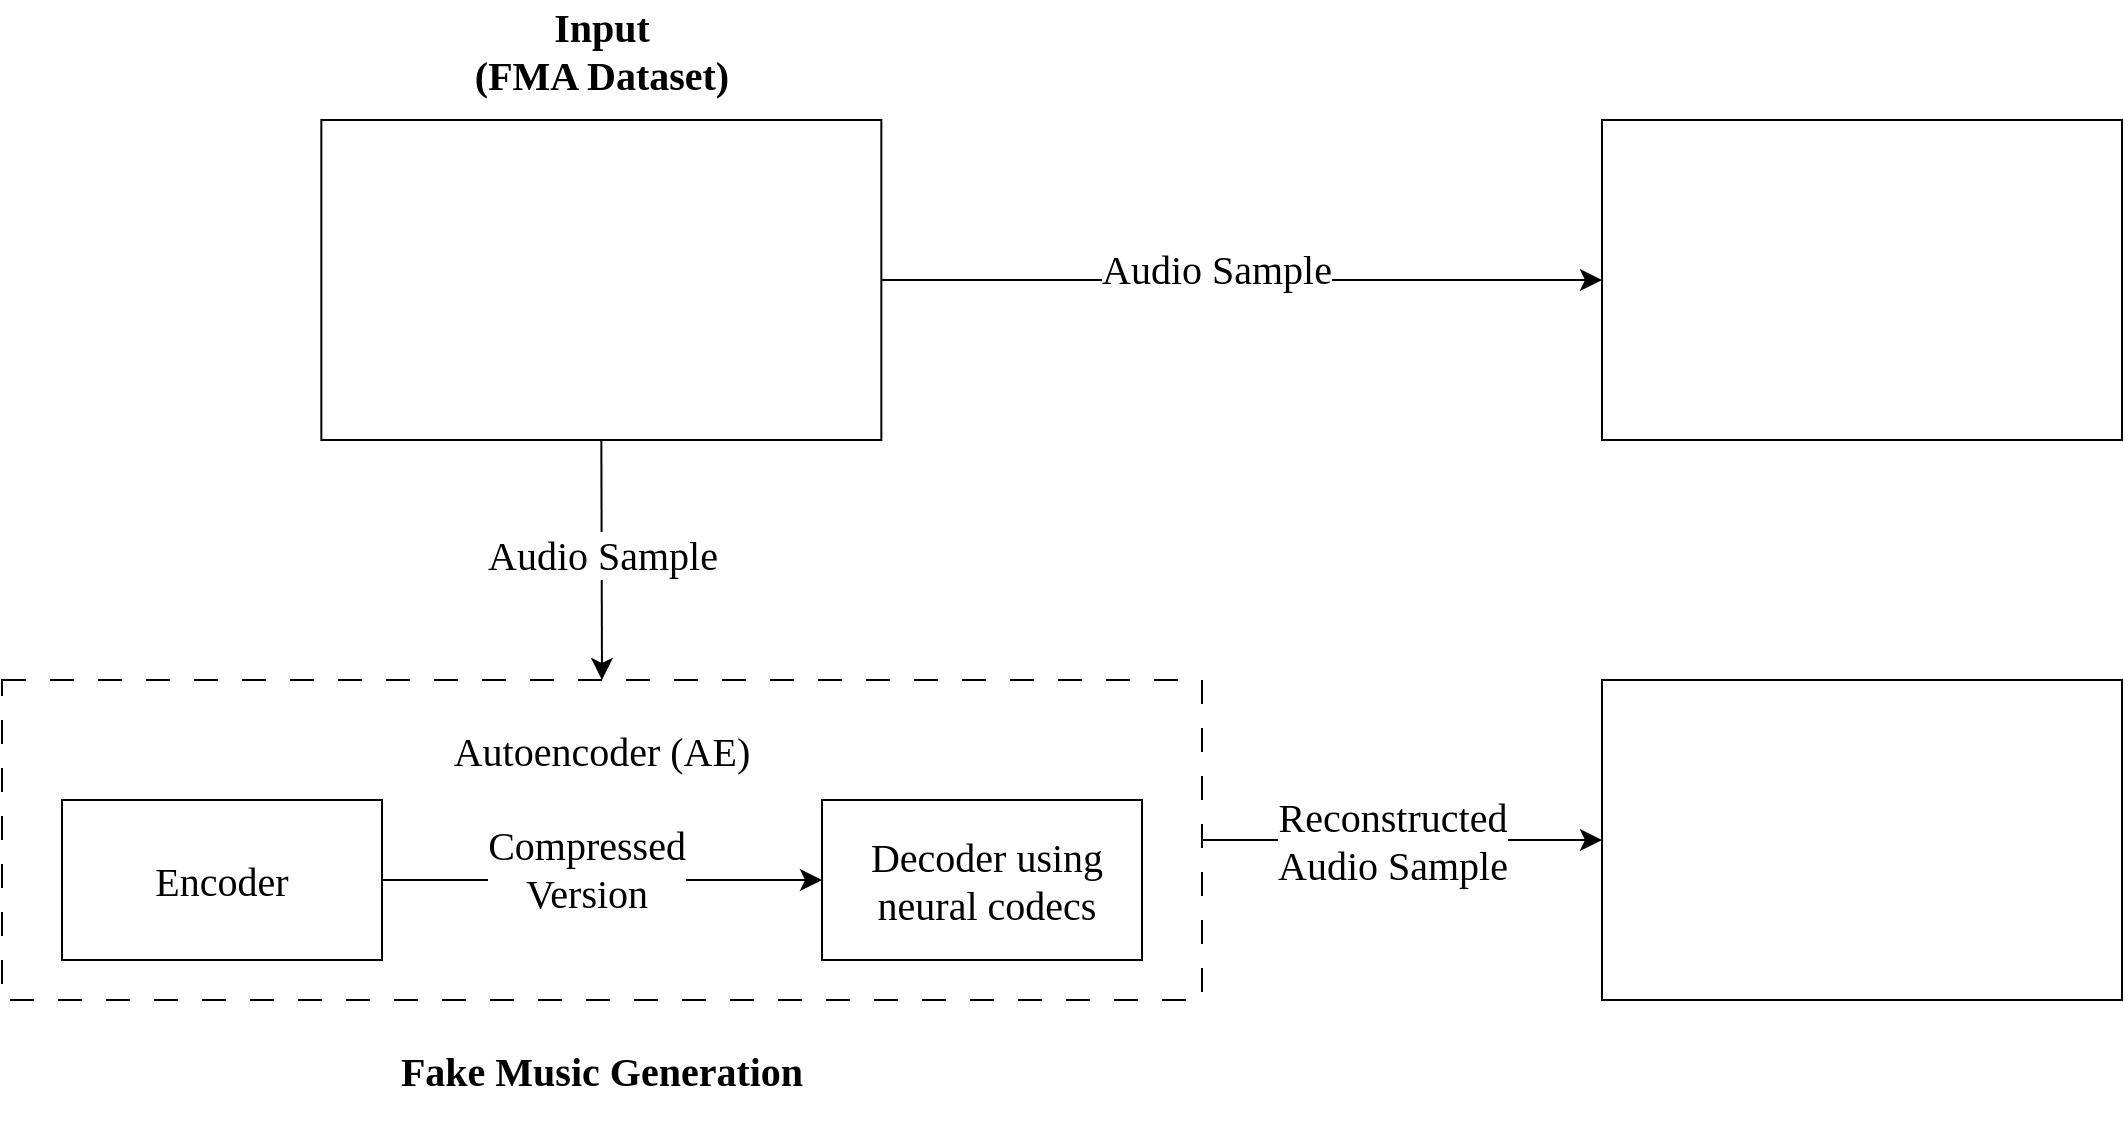 <mxfile version="26.2.15">
  <diagram id="C5RBs43oDa-KdzZeNtuy" name="Page-1">
    <mxGraphModel dx="1831" dy="1172" grid="1" gridSize="10" guides="1" tooltips="1" connect="1" arrows="1" fold="1" page="1" pageScale="1" pageWidth="827" pageHeight="1169" math="0" shadow="0">
      <root>
        <mxCell id="WIyWlLk6GJQsqaUBKTNV-0" />
        <mxCell id="WIyWlLk6GJQsqaUBKTNV-1" parent="WIyWlLk6GJQsqaUBKTNV-0" />
        <mxCell id="qz6CIZYonVushC8HXPEA-3" value="" style="rounded=0;whiteSpace=wrap;html=1;" vertex="1" parent="WIyWlLk6GJQsqaUBKTNV-1">
          <mxGeometry x="119.67" y="480" width="280" height="160" as="geometry" />
        </mxCell>
        <mxCell id="qz6CIZYonVushC8HXPEA-0" value="" style="shape=image;verticalLabelPosition=bottom;labelBackgroundColor=default;verticalAlign=top;aspect=fixed;imageAspect=0;image=https://pages.uoregon.edu/emi/animationFiles/nonFlash/8_3/images/high.png;" vertex="1" parent="WIyWlLk6GJQsqaUBKTNV-1">
          <mxGeometry x="140" y="505" width="239.35" height="110" as="geometry" />
        </mxCell>
        <mxCell id="qz6CIZYonVushC8HXPEA-1" value="Input&lt;br&gt;(FMA Dataset)" style="text;html=1;align=center;verticalAlign=middle;whiteSpace=wrap;rounded=0;fontFamily=Times New Roman;fontSize=20;rotation=0;fontStyle=1" vertex="1" parent="WIyWlLk6GJQsqaUBKTNV-1">
          <mxGeometry x="194.67" y="420" width="130" height="50" as="geometry" />
        </mxCell>
        <mxCell id="qz6CIZYonVushC8HXPEA-4" value="" style="rounded=0;whiteSpace=wrap;html=1;" vertex="1" parent="WIyWlLk6GJQsqaUBKTNV-1">
          <mxGeometry x="760" y="480" width="260" height="160" as="geometry" />
        </mxCell>
        <mxCell id="qz6CIZYonVushC8HXPEA-5" value="" style="rounded=0;whiteSpace=wrap;html=1;dashed=1;dashPattern=12 12;" vertex="1" parent="WIyWlLk6GJQsqaUBKTNV-1">
          <mxGeometry x="-40" y="760" width="600" height="160" as="geometry" />
        </mxCell>
        <mxCell id="qz6CIZYonVushC8HXPEA-6" value="" style="endArrow=classic;html=1;rounded=0;fontSize=12;startSize=8;endSize=8;curved=1;exitX=1;exitY=0.5;exitDx=0;exitDy=0;entryX=0;entryY=0.5;entryDx=0;entryDy=0;" edge="1" parent="WIyWlLk6GJQsqaUBKTNV-1" source="qz6CIZYonVushC8HXPEA-3" target="qz6CIZYonVushC8HXPEA-4">
          <mxGeometry width="50" height="50" relative="1" as="geometry">
            <mxPoint x="519.67" y="510" as="sourcePoint" />
            <mxPoint x="569.67" y="460" as="targetPoint" />
          </mxGeometry>
        </mxCell>
        <mxCell id="qz6CIZYonVushC8HXPEA-8" value="&lt;font style=&quot;font-size: 20px;&quot; face=&quot;Times New Roman&quot;&gt;Audio Sample&lt;/font&gt;" style="edgeLabel;html=1;align=center;verticalAlign=middle;resizable=0;points=[];fontSize=12;" vertex="1" connectable="0" parent="qz6CIZYonVushC8HXPEA-6">
          <mxGeometry x="-0.067" y="6" relative="1" as="geometry">
            <mxPoint x="-1" as="offset" />
          </mxGeometry>
        </mxCell>
        <mxCell id="qz6CIZYonVushC8HXPEA-7" value="" style="endArrow=classic;html=1;rounded=0;fontSize=12;startSize=8;endSize=8;curved=1;exitX=0.5;exitY=1;exitDx=0;exitDy=0;entryX=0.5;entryY=0;entryDx=0;entryDy=0;" edge="1" parent="WIyWlLk6GJQsqaUBKTNV-1" source="qz6CIZYonVushC8HXPEA-3" target="qz6CIZYonVushC8HXPEA-5">
          <mxGeometry width="50" height="50" relative="1" as="geometry">
            <mxPoint x="269.67" y="490" as="sourcePoint" />
            <mxPoint x="260" y="760" as="targetPoint" />
          </mxGeometry>
        </mxCell>
        <mxCell id="qz6CIZYonVushC8HXPEA-9" value="&lt;font style=&quot;font-size: 20px;&quot; face=&quot;Times New Roman&quot;&gt;Audio Sample&lt;/font&gt;" style="edgeLabel;html=1;align=center;verticalAlign=middle;resizable=0;points=[];fontSize=12;" vertex="1" connectable="0" parent="qz6CIZYonVushC8HXPEA-7">
          <mxGeometry x="-0.051" relative="1" as="geometry">
            <mxPoint as="offset" />
          </mxGeometry>
        </mxCell>
        <mxCell id="qz6CIZYonVushC8HXPEA-12" value="" style="rounded=0;whiteSpace=wrap;html=1;" vertex="1" parent="WIyWlLk6GJQsqaUBKTNV-1">
          <mxGeometry x="-10.0" y="820" width="160" height="80" as="geometry" />
        </mxCell>
        <mxCell id="qz6CIZYonVushC8HXPEA-13" value="" style="rounded=0;whiteSpace=wrap;html=1;" vertex="1" parent="WIyWlLk6GJQsqaUBKTNV-1">
          <mxGeometry x="370" y="820" width="160" height="80" as="geometry" />
        </mxCell>
        <mxCell id="qz6CIZYonVushC8HXPEA-14" value="Fake Music Generation" style="text;html=1;align=center;verticalAlign=middle;whiteSpace=wrap;rounded=0;fontFamily=Times New Roman;fontSize=20;rotation=0;fontStyle=1" vertex="1" parent="WIyWlLk6GJQsqaUBKTNV-1">
          <mxGeometry x="154.67" y="930" width="210" height="50" as="geometry" />
        </mxCell>
        <mxCell id="qz6CIZYonVushC8HXPEA-15" value="Encoder" style="text;html=1;align=center;verticalAlign=middle;whiteSpace=wrap;rounded=0;fontFamily=Times New Roman;fontSize=20;rotation=0;" vertex="1" parent="WIyWlLk6GJQsqaUBKTNV-1">
          <mxGeometry x="15.0" y="840" width="110" height="40" as="geometry" />
        </mxCell>
        <mxCell id="qz6CIZYonVushC8HXPEA-16" value="Decoder using neural codecs" style="text;html=1;align=center;verticalAlign=middle;whiteSpace=wrap;rounded=0;fontFamily=Times New Roman;fontSize=20;rotation=0;" vertex="1" parent="WIyWlLk6GJQsqaUBKTNV-1">
          <mxGeometry x="389.67" y="840" width="125" height="40" as="geometry" />
        </mxCell>
        <mxCell id="qz6CIZYonVushC8HXPEA-17" value="" style="endArrow=classic;html=1;rounded=0;fontSize=12;startSize=8;endSize=8;curved=1;exitX=1;exitY=0.5;exitDx=0;exitDy=0;entryX=0;entryY=0.5;entryDx=0;entryDy=0;" edge="1" parent="WIyWlLk6GJQsqaUBKTNV-1" source="qz6CIZYonVushC8HXPEA-12" target="qz6CIZYonVushC8HXPEA-13">
          <mxGeometry width="50" height="50" relative="1" as="geometry">
            <mxPoint x="-20.17" y="700" as="sourcePoint" />
            <mxPoint x="249.83" y="600" as="targetPoint" />
          </mxGeometry>
        </mxCell>
        <mxCell id="qz6CIZYonVushC8HXPEA-18" value="&lt;font style=&quot;font-size: 20px;&quot; face=&quot;Times New Roman&quot;&gt;Compressed&lt;/font&gt;&lt;div&gt;&lt;font style=&quot;font-size: 20px;&quot; face=&quot;Times New Roman&quot;&gt;Version&lt;/font&gt;&lt;/div&gt;" style="edgeLabel;html=1;align=center;verticalAlign=middle;resizable=0;points=[];fontSize=12;" vertex="1" connectable="0" parent="qz6CIZYonVushC8HXPEA-17">
          <mxGeometry x="-0.067" y="6" relative="1" as="geometry">
            <mxPoint x="-1" as="offset" />
          </mxGeometry>
        </mxCell>
        <mxCell id="qz6CIZYonVushC8HXPEA-19" value="Autoencoder (AE)" style="text;html=1;align=center;verticalAlign=middle;whiteSpace=wrap;rounded=0;fontFamily=Times New Roman;fontSize=20;rotation=0;" vertex="1" parent="WIyWlLk6GJQsqaUBKTNV-1">
          <mxGeometry x="155.0" y="770" width="210" height="50" as="geometry" />
        </mxCell>
        <mxCell id="qz6CIZYonVushC8HXPEA-21" value="" style="endArrow=classic;html=1;rounded=0;fontSize=12;startSize=8;endSize=8;curved=1;exitX=1;exitY=0.5;exitDx=0;exitDy=0;entryX=0;entryY=0.5;entryDx=0;entryDy=0;" edge="1" parent="WIyWlLk6GJQsqaUBKTNV-1" source="qz6CIZYonVushC8HXPEA-5" target="qz6CIZYonVushC8HXPEA-23">
          <mxGeometry width="50" height="50" relative="1" as="geometry">
            <mxPoint x="800.33" y="840" as="sourcePoint" />
            <mxPoint x="899" y="960" as="targetPoint" />
          </mxGeometry>
        </mxCell>
        <mxCell id="qz6CIZYonVushC8HXPEA-22" value="&lt;font style=&quot;font-size: 20px;&quot; face=&quot;Times New Roman&quot;&gt;Reconstructed&lt;br&gt;Audio Sample&lt;/font&gt;" style="edgeLabel;html=1;align=center;verticalAlign=middle;resizable=0;points=[];fontSize=12;" vertex="1" connectable="0" parent="qz6CIZYonVushC8HXPEA-21">
          <mxGeometry x="-0.051" relative="1" as="geometry">
            <mxPoint as="offset" />
          </mxGeometry>
        </mxCell>
        <mxCell id="qz6CIZYonVushC8HXPEA-23" value="" style="rounded=0;whiteSpace=wrap;html=1;" vertex="1" parent="WIyWlLk6GJQsqaUBKTNV-1">
          <mxGeometry x="760" y="760" width="260" height="160" as="geometry" />
        </mxCell>
        <mxCell id="qz6CIZYonVushC8HXPEA-25" style="edgeStyle=none;curved=1;rounded=0;orthogonalLoop=1;jettySize=auto;html=1;exitX=0.75;exitY=0;exitDx=0;exitDy=0;fontSize=12;startSize=8;endSize=8;" edge="1" parent="WIyWlLk6GJQsqaUBKTNV-1" source="qz6CIZYonVushC8HXPEA-14" target="qz6CIZYonVushC8HXPEA-14">
          <mxGeometry relative="1" as="geometry" />
        </mxCell>
      </root>
    </mxGraphModel>
  </diagram>
</mxfile>
